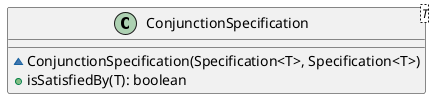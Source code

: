 @startuml

    class ConjunctionSpecification<T> {
        ~ConjunctionSpecification(Specification<T>, Specification<T>)
        +isSatisfiedBy(T): boolean
    }

@enduml
